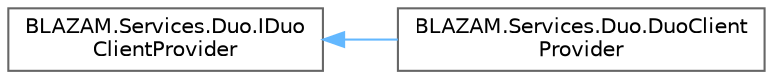 digraph "Graphical Class Hierarchy"
{
 // LATEX_PDF_SIZE
  bgcolor="transparent";
  edge [fontname=Helvetica,fontsize=10,labelfontname=Helvetica,labelfontsize=10];
  node [fontname=Helvetica,fontsize=10,shape=box,height=0.2,width=0.4];
  rankdir="LR";
  Node0 [id="Node000000",label="BLAZAM.Services.Duo.IDuo\lClientProvider",height=0.2,width=0.4,color="grey40", fillcolor="white", style="filled",URL="$interface_b_l_a_z_a_m_1_1_services_1_1_duo_1_1_i_duo_client_provider.html",tooltip=" "];
  Node0 -> Node1 [id="edge49_Node000000_Node000001",dir="back",color="steelblue1",style="solid",tooltip=" "];
  Node1 [id="Node000001",label="BLAZAM.Services.Duo.DuoClient\lProvider",height=0.2,width=0.4,color="grey40", fillcolor="white", style="filled",URL="$class_b_l_a_z_a_m_1_1_services_1_1_duo_1_1_duo_client_provider.html",tooltip=" "];
}
